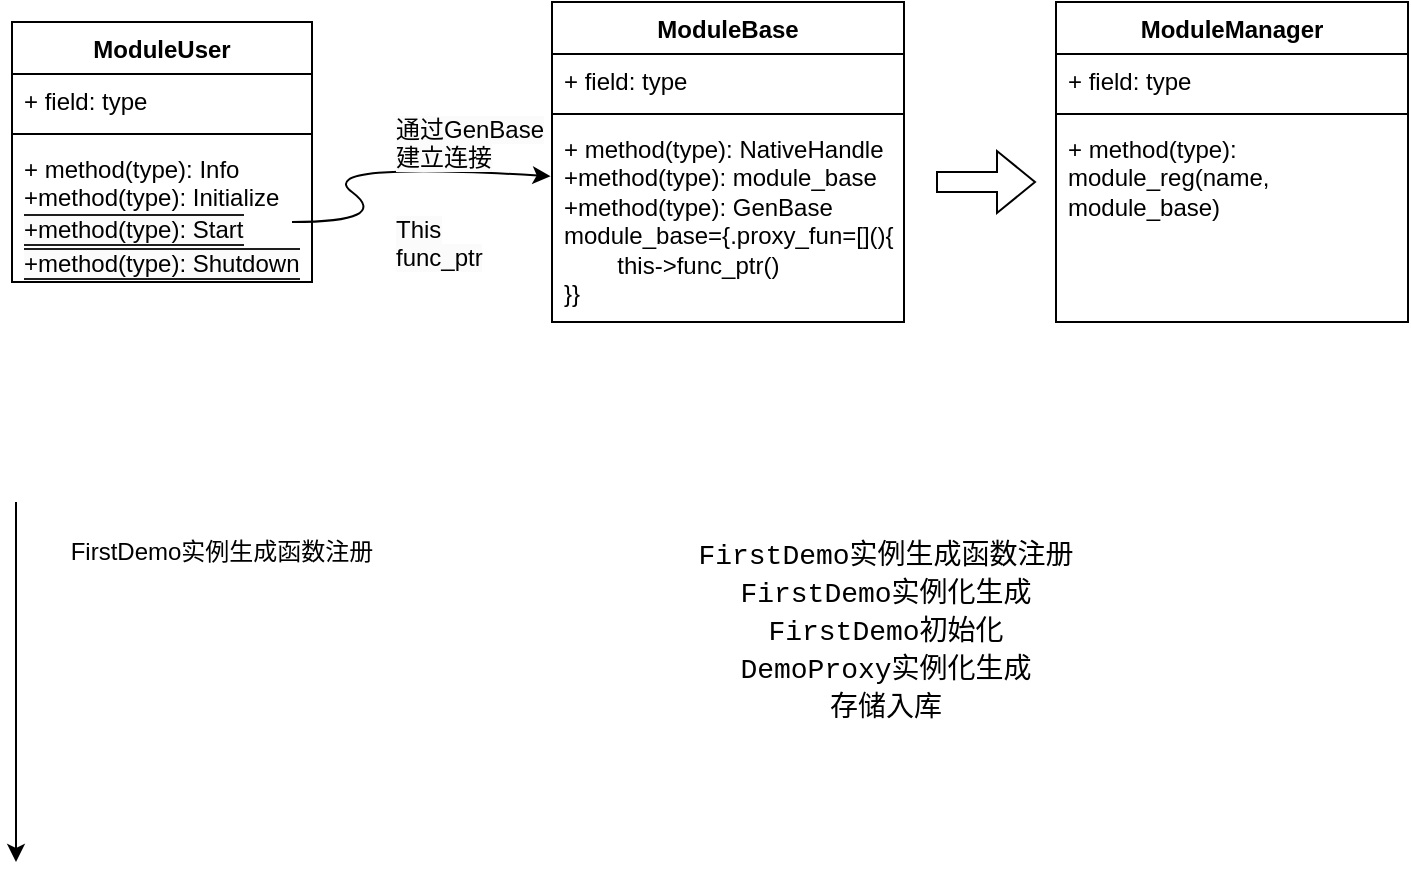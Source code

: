 <mxfile version="26.0.4" pages="4">
  <diagram name="第 1 页" id="VSTi608KFLKEBMekwP2m">
    <mxGraphModel dx="1607" dy="504" grid="1" gridSize="10" guides="1" tooltips="1" connect="1" arrows="1" fold="1" page="1" pageScale="1" pageWidth="827" pageHeight="1169" math="0" shadow="0">
      <root>
        <mxCell id="0" />
        <mxCell id="1" parent="0" />
        <mxCell id="kPxSVfT08nMhTzmLxQ3_-5" value="ModuleUser" style="swimlane;fontStyle=1;align=center;verticalAlign=top;childLayout=stackLayout;horizontal=1;startSize=26;horizontalStack=0;resizeParent=1;resizeParentMax=0;resizeLast=0;collapsible=1;marginBottom=0;whiteSpace=wrap;html=1;" vertex="1" parent="1">
          <mxGeometry x="-32" y="320" width="150" height="130" as="geometry">
            <mxRectangle x="320" y="220" width="100" height="30" as="alternateBounds" />
          </mxGeometry>
        </mxCell>
        <mxCell id="kPxSVfT08nMhTzmLxQ3_-6" value="+ field: type" style="text;strokeColor=none;fillColor=none;align=left;verticalAlign=top;spacingLeft=4;spacingRight=4;overflow=hidden;rotatable=0;points=[[0,0.5],[1,0.5]];portConstraint=eastwest;whiteSpace=wrap;html=1;" vertex="1" parent="kPxSVfT08nMhTzmLxQ3_-5">
          <mxGeometry y="26" width="150" height="26" as="geometry" />
        </mxCell>
        <mxCell id="kPxSVfT08nMhTzmLxQ3_-14" value="" style="curved=1;endArrow=classic;html=1;rounded=0;entryX=-0.004;entryY=0.271;entryDx=0;entryDy=0;entryPerimeter=0;" edge="1" parent="kPxSVfT08nMhTzmLxQ3_-5" target="kPxSVfT08nMhTzmLxQ3_-13">
          <mxGeometry width="50" height="50" relative="1" as="geometry">
            <mxPoint x="140" y="100" as="sourcePoint" />
            <mxPoint x="190" y="50" as="targetPoint" />
            <Array as="points">
              <mxPoint x="190" y="100" />
              <mxPoint x="150" y="70" />
            </Array>
          </mxGeometry>
        </mxCell>
        <mxCell id="kPxSVfT08nMhTzmLxQ3_-7" value="" style="line;strokeWidth=1;fillColor=none;align=left;verticalAlign=middle;spacingTop=-1;spacingLeft=3;spacingRight=3;rotatable=0;labelPosition=right;points=[];portConstraint=eastwest;strokeColor=inherit;" vertex="1" parent="kPxSVfT08nMhTzmLxQ3_-5">
          <mxGeometry y="52" width="150" height="8" as="geometry" />
        </mxCell>
        <mxCell id="kPxSVfT08nMhTzmLxQ3_-8" value="+ method(type): Info&lt;div&gt;+method(type): Initialize&lt;/div&gt;&lt;div&gt;&lt;span style=&quot;background-color: rgb(30, 30, 30); color: rgb(212, 212, 212); font-family: Consolas, &amp;quot;Courier New&amp;quot;, monospace; font-size: 14px; white-space: pre;&quot;&gt;&lt;span style=&quot;color: rgb(0, 0, 0); font-family: Helvetica; font-size: 12px; white-space: normal; background-color: rgb(251, 251, 251);&quot;&gt;+method(type): Start&lt;/span&gt;&lt;br&gt;&lt;/span&gt;&lt;/div&gt;&lt;div&gt;&lt;span style=&quot;background-color: rgb(30, 30, 30); color: rgb(212, 212, 212); font-family: Consolas, &amp;quot;Courier New&amp;quot;, monospace; font-size: 14px; white-space: pre;&quot;&gt;&lt;span style=&quot;background-color: rgb(30, 30, 30); color: rgb(212, 212, 212);&quot;&gt;&lt;span style=&quot;color: rgb(0, 0, 0); font-family: Helvetica; font-size: 12px; white-space: normal; background-color: rgb(251, 251, 251);&quot;&gt;+method(type): Shutdown&lt;/span&gt;&lt;br&gt;&lt;/span&gt;&lt;/span&gt;&lt;/div&gt;" style="text;strokeColor=none;fillColor=none;align=left;verticalAlign=top;spacingLeft=4;spacingRight=4;overflow=hidden;rotatable=0;points=[[0,0.5],[1,0.5]];portConstraint=eastwest;whiteSpace=wrap;html=1;" vertex="1" parent="kPxSVfT08nMhTzmLxQ3_-5">
          <mxGeometry y="60" width="150" height="70" as="geometry" />
        </mxCell>
        <mxCell id="kPxSVfT08nMhTzmLxQ3_-10" value="ModuleBase" style="swimlane;fontStyle=1;align=center;verticalAlign=top;childLayout=stackLayout;horizontal=1;startSize=26;horizontalStack=0;resizeParent=1;resizeParentMax=0;resizeLast=0;collapsible=1;marginBottom=0;whiteSpace=wrap;html=1;" vertex="1" parent="1">
          <mxGeometry x="238" y="310" width="176" height="160" as="geometry">
            <mxRectangle x="320" y="220" width="100" height="30" as="alternateBounds" />
          </mxGeometry>
        </mxCell>
        <mxCell id="kPxSVfT08nMhTzmLxQ3_-11" value="+ field: type" style="text;strokeColor=none;fillColor=none;align=left;verticalAlign=top;spacingLeft=4;spacingRight=4;overflow=hidden;rotatable=0;points=[[0,0.5],[1,0.5]];portConstraint=eastwest;whiteSpace=wrap;html=1;" vertex="1" parent="kPxSVfT08nMhTzmLxQ3_-10">
          <mxGeometry y="26" width="176" height="26" as="geometry" />
        </mxCell>
        <mxCell id="kPxSVfT08nMhTzmLxQ3_-12" value="" style="line;strokeWidth=1;fillColor=none;align=left;verticalAlign=middle;spacingTop=-1;spacingLeft=3;spacingRight=3;rotatable=0;labelPosition=right;points=[];portConstraint=eastwest;strokeColor=inherit;" vertex="1" parent="kPxSVfT08nMhTzmLxQ3_-10">
          <mxGeometry y="52" width="176" height="8" as="geometry" />
        </mxCell>
        <mxCell id="kPxSVfT08nMhTzmLxQ3_-13" value="+ method(type): NativeHandle&lt;div&gt;+method(type): module_base&lt;/div&gt;&lt;div&gt;+method(type): GenBase&lt;br&gt;&lt;/div&gt;&lt;div&gt;&lt;span style=&quot;background-color: transparent; color: light-dark(rgb(0, 0, 0), rgb(255, 255, 255));&quot;&gt;module_base={&lt;/span&gt;.proxy_fun=[]()&lt;span style=&quot;background-color: transparent; color: light-dark(rgb(0, 0, 0), rgb(255, 255, 255));&quot;&gt;{&lt;/span&gt;&lt;/div&gt;&lt;div&gt;&lt;span style=&quot;white-space: pre;&quot;&gt;&#x9;&lt;/span&gt;this-&amp;gt;func_ptr()&lt;br&gt;&lt;/div&gt;&lt;div&gt;}}&lt;/div&gt;" style="text;strokeColor=none;fillColor=none;align=left;verticalAlign=top;spacingLeft=4;spacingRight=4;overflow=hidden;rotatable=0;points=[[0,0.5],[1,0.5]];portConstraint=eastwest;whiteSpace=wrap;html=1;" vertex="1" parent="kPxSVfT08nMhTzmLxQ3_-10">
          <mxGeometry y="60" width="176" height="100" as="geometry" />
        </mxCell>
        <mxCell id="kPxSVfT08nMhTzmLxQ3_-15" value="&lt;span style=&quot;color: rgb(0, 0, 0); font-family: Helvetica; font-size: 12px; font-style: normal; font-variant-ligatures: normal; font-variant-caps: normal; font-weight: 400; letter-spacing: normal; orphans: 2; text-align: left; text-indent: 0px; text-transform: none; widows: 2; word-spacing: 0px; -webkit-text-stroke-width: 0px; white-space: normal; background-color: rgb(251, 251, 251); text-decoration-thickness: initial; text-decoration-style: initial; text-decoration-color: initial; float: none; display: inline !important;&quot;&gt;通过GenBase建立连接&lt;/span&gt;" style="text;whiteSpace=wrap;html=1;" vertex="1" parent="1">
          <mxGeometry x="158" y="360" width="80" height="40" as="geometry" />
        </mxCell>
        <mxCell id="kPxSVfT08nMhTzmLxQ3_-16" value="&lt;span style=&quot;color: rgb(0, 0, 0); font-family: Helvetica; font-size: 12px; font-style: normal; font-variant-ligatures: normal; font-variant-caps: normal; font-weight: 400; letter-spacing: normal; orphans: 2; text-align: left; text-indent: 0px; text-transform: none; widows: 2; word-spacing: 0px; -webkit-text-stroke-width: 0px; white-space: normal; background-color: rgb(251, 251, 251); text-decoration-thickness: initial; text-decoration-style: initial; text-decoration-color: initial; float: none; display: inline !important;&quot;&gt;This&lt;/span&gt;&lt;div&gt;&lt;span style=&quot;color: rgb(0, 0, 0); font-family: Helvetica; font-size: 12px; font-style: normal; font-variant-ligatures: normal; font-variant-caps: normal; font-weight: 400; letter-spacing: normal; orphans: 2; text-align: left; text-indent: 0px; text-transform: none; widows: 2; word-spacing: 0px; -webkit-text-stroke-width: 0px; white-space: normal; background-color: rgb(251, 251, 251); text-decoration-thickness: initial; text-decoration-style: initial; text-decoration-color: initial; float: none; display: inline !important;&quot;&gt;func_ptr&lt;br&gt;&lt;/span&gt;&lt;/div&gt;" style="text;whiteSpace=wrap;html=1;" vertex="1" parent="1">
          <mxGeometry x="158" y="410" width="80" height="40" as="geometry" />
        </mxCell>
        <mxCell id="kPxSVfT08nMhTzmLxQ3_-17" value="ModuleManager" style="swimlane;fontStyle=1;align=center;verticalAlign=top;childLayout=stackLayout;horizontal=1;startSize=26;horizontalStack=0;resizeParent=1;resizeParentMax=0;resizeLast=0;collapsible=1;marginBottom=0;whiteSpace=wrap;html=1;" vertex="1" parent="1">
          <mxGeometry x="490" y="310" width="176" height="160" as="geometry">
            <mxRectangle x="320" y="220" width="100" height="30" as="alternateBounds" />
          </mxGeometry>
        </mxCell>
        <mxCell id="kPxSVfT08nMhTzmLxQ3_-18" value="+ field: type" style="text;strokeColor=none;fillColor=none;align=left;verticalAlign=top;spacingLeft=4;spacingRight=4;overflow=hidden;rotatable=0;points=[[0,0.5],[1,0.5]];portConstraint=eastwest;whiteSpace=wrap;html=1;" vertex="1" parent="kPxSVfT08nMhTzmLxQ3_-17">
          <mxGeometry y="26" width="176" height="26" as="geometry" />
        </mxCell>
        <mxCell id="kPxSVfT08nMhTzmLxQ3_-19" value="" style="line;strokeWidth=1;fillColor=none;align=left;verticalAlign=middle;spacingTop=-1;spacingLeft=3;spacingRight=3;rotatable=0;labelPosition=right;points=[];portConstraint=eastwest;strokeColor=inherit;" vertex="1" parent="kPxSVfT08nMhTzmLxQ3_-17">
          <mxGeometry y="52" width="176" height="8" as="geometry" />
        </mxCell>
        <mxCell id="kPxSVfT08nMhTzmLxQ3_-20" value="+ method(type): module_reg(name, module_base)" style="text;strokeColor=none;fillColor=none;align=left;verticalAlign=top;spacingLeft=4;spacingRight=4;overflow=hidden;rotatable=0;points=[[0,0.5],[1,0.5]];portConstraint=eastwest;whiteSpace=wrap;html=1;" vertex="1" parent="kPxSVfT08nMhTzmLxQ3_-17">
          <mxGeometry y="60" width="176" height="100" as="geometry" />
        </mxCell>
        <mxCell id="kPxSVfT08nMhTzmLxQ3_-21" value="" style="shape=flexArrow;endArrow=classic;html=1;rounded=0;" edge="1" parent="1">
          <mxGeometry width="50" height="50" relative="1" as="geometry">
            <mxPoint x="430" y="400" as="sourcePoint" />
            <mxPoint x="480" y="400" as="targetPoint" />
          </mxGeometry>
        </mxCell>
        <mxCell id="kPxSVfT08nMhTzmLxQ3_-22" value="" style="endArrow=classic;html=1;rounded=0;" edge="1" parent="1">
          <mxGeometry width="50" height="50" relative="1" as="geometry">
            <mxPoint x="-30" y="560" as="sourcePoint" />
            <mxPoint x="-30" y="740" as="targetPoint" />
          </mxGeometry>
        </mxCell>
        <mxCell id="kPxSVfT08nMhTzmLxQ3_-25" value="FirstDemo实例生成函数注册" style="text;html=1;align=center;verticalAlign=middle;whiteSpace=wrap;rounded=0;" vertex="1" parent="1">
          <mxGeometry x="-12" y="570" width="170" height="30" as="geometry" />
        </mxCell>
        <mxCell id="kPxSVfT08nMhTzmLxQ3_-26" value="&lt;div style=&quot;font-family: Consolas, &amp;quot;Courier New&amp;quot;, monospace; font-size: 14px; line-height: 19px; white-space: pre;&quot;&gt;&lt;div style=&quot;&quot;&gt;&lt;span&gt;FirstDemo实例生成函数注册&lt;/span&gt;&lt;/div&gt;&lt;div style=&quot;&quot;&gt;&lt;span&gt;FirstDemo实例化生成&lt;/span&gt;&lt;/div&gt;&lt;div style=&quot;&quot;&gt;&lt;span&gt;FirstDemo初始化&lt;/span&gt;&lt;/div&gt;&lt;div style=&quot;&quot;&gt;&lt;span&gt;DemoProxy实例化生成&lt;/span&gt;&lt;/div&gt;&lt;div style=&quot;&quot;&gt;&lt;span&gt;存储入库&lt;/span&gt;&lt;/div&gt;&lt;/div&gt;" style="text;html=1;align=center;verticalAlign=middle;whiteSpace=wrap;rounded=0;opacity=0;fontColor=default;" vertex="1" parent="1">
          <mxGeometry x="320" y="540" width="170" height="170" as="geometry" />
        </mxCell>
      </root>
    </mxGraphModel>
  </diagram>
  <diagram id="-MsQ6N11iNX7wWlk4sUh" name="服务管理-逻辑视图">
    <mxGraphModel dx="780" dy="504" grid="1" gridSize="10" guides="1" tooltips="1" connect="1" arrows="1" fold="1" page="1" pageScale="1" pageWidth="827" pageHeight="1169" math="0" shadow="0">
      <root>
        <mxCell id="0" />
        <mxCell id="1" parent="0" />
        <mxCell id="ykf91wH8J-U3qJY3LqKa-13" value="" style="rounded=0;whiteSpace=wrap;html=1;" vertex="1" parent="1">
          <mxGeometry x="100" y="190" width="460" height="280" as="geometry" />
        </mxCell>
        <mxCell id="ykf91wH8J-U3qJY3LqKa-14" value="" style="rounded=0;whiteSpace=wrap;html=1;" vertex="1" parent="1">
          <mxGeometry x="100" y="27" width="460" height="150" as="geometry" />
        </mxCell>
        <mxCell id="ykf91wH8J-U3qJY3LqKa-1" value="DemoBase" style="rounded=0;whiteSpace=wrap;html=1;" vertex="1" parent="1">
          <mxGeometry x="170" y="400" width="380" height="60" as="geometry" />
        </mxCell>
        <mxCell id="ykf91wH8J-U3qJY3LqKa-2" value="FirstDemo" style="rounded=0;whiteSpace=wrap;html=1;" vertex="1" parent="1">
          <mxGeometry x="170" y="330" width="120" height="60" as="geometry" />
        </mxCell>
        <mxCell id="ykf91wH8J-U3qJY3LqKa-3" value="DemoManager" style="rounded=0;whiteSpace=wrap;html=1;" vertex="1" parent="1">
          <mxGeometry x="300" y="260" width="250" height="60" as="geometry" />
        </mxCell>
        <mxCell id="ykf91wH8J-U3qJY3LqKa-4" value="DemoProxy" style="rounded=0;whiteSpace=wrap;html=1;" vertex="1" parent="1">
          <mxGeometry x="170" y="190" width="120" height="60" as="geometry" />
        </mxCell>
        <mxCell id="ykf91wH8J-U3qJY3LqKa-5" value="DemoManagerProxy" style="rounded=0;whiteSpace=wrap;html=1;" vertex="1" parent="1">
          <mxGeometry x="300" y="190" width="250" height="60" as="geometry" />
        </mxCell>
        <mxCell id="ykf91wH8J-U3qJY3LqKa-6" value="demo_base_t" style="rounded=0;whiteSpace=wrap;html=1;" vertex="1" parent="1">
          <mxGeometry x="170" y="107" width="120" height="60" as="geometry" />
        </mxCell>
        <mxCell id="ykf91wH8J-U3qJY3LqKa-7" value="DemoRef" style="rounded=0;whiteSpace=wrap;html=1;" vertex="1" parent="1">
          <mxGeometry x="170" y="37" width="380" height="60" as="geometry" />
        </mxCell>
        <mxCell id="ykf91wH8J-U3qJY3LqKa-8" value="xxxDemo" style="rounded=0;whiteSpace=wrap;html=1;" vertex="1" parent="1">
          <mxGeometry x="430" y="330" width="120" height="60" as="geometry" />
        </mxCell>
        <mxCell id="ykf91wH8J-U3qJY3LqKa-9" value="demo_manager_base_t" style="rounded=0;whiteSpace=wrap;html=1;" vertex="1" parent="1">
          <mxGeometry x="300" y="107" width="250" height="60" as="geometry" />
        </mxCell>
        <mxCell id="ykf91wH8J-U3qJY3LqKa-10" value="xxxDemo" style="rounded=0;whiteSpace=wrap;html=1;" vertex="1" parent="1">
          <mxGeometry x="300" y="330" width="120" height="60" as="geometry" />
        </mxCell>
        <mxCell id="ykf91wH8J-U3qJY3LqKa-11" value="" style="endArrow=none;dashed=1;html=1;rounded=0;" edge="1" parent="1">
          <mxGeometry width="50" height="50" relative="1" as="geometry">
            <mxPoint x="80" y="183" as="sourcePoint" />
            <mxPoint x="560.185" y="183" as="targetPoint" />
          </mxGeometry>
        </mxCell>
        <mxCell id="ykf91wH8J-U3qJY3LqKa-15" value="interface" style="text;html=1;align=center;verticalAlign=middle;whiteSpace=wrap;rounded=0;" vertex="1" parent="1">
          <mxGeometry x="110" y="87" width="60" height="30" as="geometry" />
        </mxCell>
        <mxCell id="ykf91wH8J-U3qJY3LqKa-16" value="impl" style="text;html=1;align=center;verticalAlign=middle;whiteSpace=wrap;rounded=0;" vertex="1" parent="1">
          <mxGeometry x="110" y="290" width="60" height="30" as="geometry" />
        </mxCell>
      </root>
    </mxGraphModel>
  </diagram>
  <diagram id="WC0XONOTPZS_5IwyJ3Rm" name="服务管理-运行视图">
    <mxGraphModel dx="2777" dy="2429" grid="1" gridSize="10" guides="1" tooltips="1" connect="1" arrows="1" fold="1" page="1" pageScale="1" pageWidth="827" pageHeight="1169" math="0" shadow="0">
      <root>
        <mxCell id="0" />
        <mxCell id="1" parent="0" />
        <mxCell id="3BROu0-sg-WASQtbYoOd-1" value="DemoManager" style="shape=umlLifeline;perimeter=lifelinePerimeter;whiteSpace=wrap;container=1;dropTarget=0;collapsible=0;recursiveResize=0;outlineConnect=0;portConstraint=eastwest;newEdgeStyle={&quot;edgeStyle&quot;:&quot;elbowEdgeStyle&quot;,&quot;elbow&quot;:&quot;vertical&quot;,&quot;curved&quot;:0,&quot;rounded&quot;:0};size=65;" vertex="1" parent="1">
          <mxGeometry x="20" y="-31" width="150" height="613" as="geometry" />
        </mxCell>
        <mxCell id="3BROu0-sg-WASQtbYoOd-2" value="FirstDemo:DemoBase" style="shape=umlLifeline;perimeter=lifelinePerimeter;whiteSpace=wrap;container=1;dropTarget=0;collapsible=0;recursiveResize=0;outlineConnect=0;portConstraint=eastwest;newEdgeStyle={&quot;edgeStyle&quot;:&quot;elbowEdgeStyle&quot;,&quot;elbow&quot;:&quot;vertical&quot;,&quot;curved&quot;:0,&quot;rounded&quot;:0};size=65;" vertex="1" parent="1">
          <mxGeometry x="291" y="-31" width="150" height="613" as="geometry" />
        </mxCell>
        <mxCell id="3BROu0-sg-WASQtbYoOd-3" value="DemoBase" style="shape=umlLifeline;perimeter=lifelinePerimeter;whiteSpace=wrap;container=1;dropTarget=0;collapsible=0;recursiveResize=0;outlineConnect=0;portConstraint=eastwest;newEdgeStyle={&quot;edgeStyle&quot;:&quot;elbowEdgeStyle&quot;,&quot;elbow&quot;:&quot;vertical&quot;,&quot;curved&quot;:0,&quot;rounded&quot;:0};size=65;" vertex="1" parent="1">
          <mxGeometry x="491" y="-31" width="150" height="613" as="geometry" />
        </mxCell>
        <mxCell id="3BROu0-sg-WASQtbYoOd-6" value="初始化FirstDemo" style="verticalAlign=bottom;edgeStyle=elbowEdgeStyle;elbow=vertical;curved=0;rounded=0;endArrow=block;" edge="1" parent="1" source="3BROu0-sg-WASQtbYoOd-1" target="3BROu0-sg-WASQtbYoOd-2">
          <mxGeometry relative="1" as="geometry">
            <Array as="points">
              <mxPoint x="239" y="277" />
            </Array>
          </mxGeometry>
        </mxCell>
        <mxCell id="3BROu0-sg-WASQtbYoOd-7" value="创建DemoProxy实例" style="verticalAlign=bottom;edgeStyle=elbowEdgeStyle;elbow=vertical;curved=0;rounded=0;endArrow=block;" edge="1" parent="1" source="3BROu0-sg-WASQtbYoOd-1" target="3BROu0-sg-WASQtbYoOd-17">
          <mxGeometry relative="1" as="geometry">
            <Array as="points">
              <mxPoint x="339" y="378" />
            </Array>
          </mxGeometry>
        </mxCell>
        <mxCell id="3BROu0-sg-WASQtbYoOd-9" value="初始化" style="fillColor=#ffff88;strokeColor=#9E916F;" vertex="1" parent="1">
          <mxGeometry x="20" y="70" width="150" height="33" as="geometry" />
        </mxCell>
        <mxCell id="3BROu0-sg-WASQtbYoOd-10" value="FirstDemo实例化生成" style="fillColor=#ffff88;strokeColor=#9E916F;" vertex="1" parent="1">
          <mxGeometry x="279.5" y="210" width="173" height="49" as="geometry" />
        </mxCell>
        <mxCell id="3BROu0-sg-WASQtbYoOd-11" value="FirstDemo初始化" style="fillColor=#ffff88;strokeColor=#9E916F;" vertex="1" parent="1">
          <mxGeometry x="291" y="297" width="150" height="49" as="geometry" />
        </mxCell>
        <mxCell id="3BROu0-sg-WASQtbYoOd-12" value="DemoBase实例化生成" style="fillColor=#ffff88;strokeColor=#9E916F;" vertex="1" parent="1">
          <mxGeometry x="470" y="240" width="182" height="49" as="geometry" />
        </mxCell>
        <mxCell id="3BROu0-sg-WASQtbYoOd-14" value="创建FirstDemo实例" style="verticalAlign=bottom;edgeStyle=elbowEdgeStyle;elbow=vertical;curved=0;rounded=0;endArrow=block;" edge="1" parent="1">
          <mxGeometry x="0.003" relative="1" as="geometry">
            <Array as="points">
              <mxPoint x="239" y="200" />
            </Array>
            <mxPoint x="95" y="200" as="sourcePoint" />
            <mxPoint x="366" y="200" as="targetPoint" />
            <mxPoint as="offset" />
          </mxGeometry>
        </mxCell>
        <mxCell id="3BROu0-sg-WASQtbYoOd-16" value="注册FirstDemo实例生成函数" style="verticalAlign=bottom;edgeStyle=elbowEdgeStyle;elbow=vertical;curved=0;rounded=0;endArrow=classic;startArrow=none;startFill=0;endFill=1;" edge="1" parent="1">
          <mxGeometry x="0.004" relative="1" as="geometry">
            <Array as="points">
              <mxPoint x="239" y="118" />
            </Array>
            <mxPoint x="94.167" y="118" as="sourcePoint" />
            <mxPoint x="365.5" y="118" as="targetPoint" />
            <mxPoint as="offset" />
          </mxGeometry>
        </mxCell>
        <mxCell id="3BROu0-sg-WASQtbYoOd-17" value="DemoProxy" style="shape=umlLifeline;perimeter=lifelinePerimeter;whiteSpace=wrap;container=1;dropTarget=0;collapsible=0;recursiveResize=0;outlineConnect=0;portConstraint=eastwest;newEdgeStyle={&quot;edgeStyle&quot;:&quot;elbowEdgeStyle&quot;,&quot;elbow&quot;:&quot;vertical&quot;,&quot;curved&quot;:0,&quot;rounded&quot;:0};size=65;" vertex="1" parent="1">
          <mxGeometry x="686" y="-31" width="150" height="613" as="geometry" />
        </mxCell>
        <mxCell id="3BROu0-sg-WASQtbYoOd-18" value="DemoProxy实例化生成" style="fillColor=#ffff88;strokeColor=#9E916F;" vertex="1" parent="1">
          <mxGeometry x="670" y="398" width="182" height="49" as="geometry" />
        </mxCell>
        <mxCell id="3BROu0-sg-WASQtbYoOd-20" value="创建DemoBase实例" style="verticalAlign=bottom;edgeStyle=elbowEdgeStyle;elbow=vertical;curved=0;rounded=0;endArrow=block;exitX=1.006;exitY=0.199;exitDx=0;exitDy=0;exitPerimeter=0;" edge="1" parent="1" source="3BROu0-sg-WASQtbYoOd-10">
          <mxGeometry x="0.003" relative="1" as="geometry">
            <Array as="points" />
            <mxPoint x="450" y="220" as="sourcePoint" />
            <mxPoint x="562" y="220" as="targetPoint" />
            <mxPoint as="offset" />
          </mxGeometry>
        </mxCell>
        <mxCell id="DNxrzylJLehJVt_wCAE7-2" value="" style="verticalAlign=bottom;edgeStyle=elbowEdgeStyle;elbow=vertical;curved=0;rounded=0;endArrow=classic;startArrow=none;startFill=0;endFill=1;" edge="1" parent="1" target="DNxrzylJLehJVt_wCAE7-1">
          <mxGeometry x="0.004" relative="1" as="geometry">
            <Array as="points" />
            <mxPoint x="94.5" y="170" as="sourcePoint" />
            <mxPoint x="365.5" y="170" as="targetPoint" />
            <mxPoint as="offset" />
          </mxGeometry>
        </mxCell>
        <mxCell id="DNxrzylJLehJVt_wCAE7-1" value="更新demo_gen_func_map" style="fillColor=#ffff88;strokeColor=#9E916F;" vertex="1" parent="1">
          <mxGeometry y="129" width="202" height="49" as="geometry" />
        </mxCell>
        <mxCell id="9s3Ks94ePPxAEvtDdo5A-1" value="更新demo_proxy_map" style="fillColor=#ffff88;strokeColor=#9E916F;" vertex="1" parent="1">
          <mxGeometry x="6.5" y="440" width="177" height="49" as="geometry" />
        </mxCell>
        <mxCell id="9s3Ks94ePPxAEvtDdo5A-2" value="更新demo_manager_proxy_map" style="fillColor=#ffff88;strokeColor=#9E916F;" vertex="1" parent="1">
          <mxGeometry x="3.5" y="510" width="183" height="49" as="geometry" />
        </mxCell>
        <mxCell id="YUXu9Gm3YX3Xu-oetvga-1" value="APP" style="shape=umlLifeline;perimeter=lifelinePerimeter;whiteSpace=wrap;container=1;dropTarget=0;collapsible=0;recursiveResize=0;outlineConnect=0;portConstraint=eastwest;newEdgeStyle={&quot;edgeStyle&quot;:&quot;elbowEdgeStyle&quot;,&quot;elbow&quot;:&quot;vertical&quot;,&quot;curved&quot;:0,&quot;rounded&quot;:0};size=65;" vertex="1" parent="1">
          <mxGeometry x="-200" y="-31" width="150" height="613" as="geometry" />
        </mxCell>
        <mxCell id="YUXu9Gm3YX3Xu-oetvga-2" value="启动DemoMnanager" style="verticalAlign=bottom;edgeStyle=elbowEdgeStyle;elbow=vertical;curved=0;rounded=0;endArrow=classic;startArrow=none;startFill=0;endFill=1;" edge="1" parent="1">
          <mxGeometry x="0.004" relative="1" as="geometry">
            <Array as="points">
              <mxPoint x="14.83" y="60" />
            </Array>
            <mxPoint x="-125.241" y="60" as="sourcePoint" />
            <mxPoint x="94.5" y="60" as="targetPoint" />
            <mxPoint as="offset" />
          </mxGeometry>
        </mxCell>
      </root>
    </mxGraphModel>
  </diagram>
  <diagram id="ALeMysk5ZyXb8y8FSzN0" name="模块管理-运行视图">
    <mxGraphModel dx="1300" dy="840" grid="1" gridSize="10" guides="1" tooltips="1" connect="1" arrows="1" fold="1" page="1" pageScale="1" pageWidth="827" pageHeight="1169" math="0" shadow="0">
      <root>
        <mxCell id="0" />
        <mxCell id="1" parent="0" />
        <mxCell id="J2jfcOY7175mHG0XPgTb-1" value="APP" style="shape=umlLifeline;perimeter=lifelinePerimeter;whiteSpace=wrap;container=1;dropTarget=0;collapsible=0;recursiveResize=0;outlineConnect=0;portConstraint=eastwest;newEdgeStyle={&quot;edgeStyle&quot;:&quot;elbowEdgeStyle&quot;,&quot;elbow&quot;:&quot;vertical&quot;,&quot;curved&quot;:0,&quot;rounded&quot;:0};size=65;" vertex="1" parent="1">
          <mxGeometry x="20" y="20" width="150" height="1231" as="geometry" />
        </mxCell>
        <mxCell id="J2jfcOY7175mHG0XPgTb-2" value="ModuleManager" style="shape=umlLifeline;perimeter=lifelinePerimeter;whiteSpace=wrap;container=1;dropTarget=0;collapsible=0;recursiveResize=0;outlineConnect=0;portConstraint=eastwest;newEdgeStyle={&quot;edgeStyle&quot;:&quot;elbowEdgeStyle&quot;,&quot;elbow&quot;:&quot;vertical&quot;,&quot;curved&quot;:0,&quot;rounded&quot;:0};size=65;" vertex="1" parent="1">
          <mxGeometry x="257" y="20" width="150" height="1231" as="geometry" />
        </mxCell>
        <mxCell id="J2jfcOY7175mHG0XPgTb-3" value="Module" style="shape=umlLifeline;perimeter=lifelinePerimeter;whiteSpace=wrap;container=1;dropTarget=0;collapsible=0;recursiveResize=0;outlineConnect=0;portConstraint=eastwest;newEdgeStyle={&quot;edgeStyle&quot;:&quot;elbowEdgeStyle&quot;,&quot;elbow&quot;:&quot;vertical&quot;,&quot;curved&quot;:0,&quot;rounded&quot;:0};size=65;" vertex="1" parent="1">
          <mxGeometry x="457" y="20" width="150" height="1231" as="geometry" />
        </mxCell>
        <mxCell id="J2jfcOY7175mHG0XPgTb-4" value="DemoManagerProxy" style="shape=umlLifeline;perimeter=lifelinePerimeter;whiteSpace=wrap;container=1;dropTarget=0;collapsible=0;recursiveResize=0;outlineConnect=0;portConstraint=eastwest;newEdgeStyle={&quot;edgeStyle&quot;:&quot;elbowEdgeStyle&quot;,&quot;elbow&quot;:&quot;vertical&quot;,&quot;curved&quot;:0,&quot;rounded&quot;:0};size=65;" vertex="1" parent="1">
          <mxGeometry x="657" y="20" width="150" height="1231" as="geometry" />
        </mxCell>
        <mxCell id="J2jfcOY7175mHG0XPgTb-6" value="alt" style="shape=umlFrame;dashed=1;pointerEvents=0;dropTarget=0;strokeColor=#B3B3B3;height=20;width=30" vertex="1" parent="1">
          <mxGeometry x="321" y="630" width="496" height="245" as="geometry" />
        </mxCell>
        <mxCell id="J2jfcOY7175mHG0XPgTb-7" value="[首次创建]" style="text;strokeColor=none;fillColor=none;align=center;verticalAlign=middle;whiteSpace=wrap;" vertex="1" parent="J2jfcOY7175mHG0XPgTb-6">
          <mxGeometry x="30" width="466" height="20" as="geometry" />
        </mxCell>
        <mxCell id="J2jfcOY7175mHG0XPgTb-8" value="[已存在]" style="shape=line;dashed=1;whiteSpace=wrap;verticalAlign=top;labelPosition=center;verticalLabelPosition=middle;align=center;strokeColor=#B3B3B3;" vertex="1" parent="J2jfcOY7175mHG0XPgTb-6">
          <mxGeometry y="152" width="496" height="4" as="geometry" />
        </mxCell>
        <mxCell id="J2jfcOY7175mHG0XPgTb-9" value="初始化ModuleManager" style="verticalAlign=bottom;edgeStyle=elbowEdgeStyle;elbow=vertical;curved=0;rounded=0;endArrow=block;" edge="1" parent="1" source="J2jfcOY7175mHG0XPgTb-1" target="J2jfcOY7175mHG0XPgTb-2">
          <mxGeometry relative="1" as="geometry">
            <Array as="points">
              <mxPoint x="222" y="176" />
            </Array>
          </mxGeometry>
        </mxCell>
        <mxCell id="J2jfcOY7175mHG0XPgTb-11" value="注册用户Module" style="verticalAlign=bottom;edgeStyle=elbowEdgeStyle;elbow=vertical;curved=0;rounded=0;endArrow=block;" edge="1" parent="1" source="J2jfcOY7175mHG0XPgTb-2" target="J2jfcOY7175mHG0XPgTb-3">
          <mxGeometry relative="1" as="geometry">
            <Array as="points">
              <mxPoint x="441" y="359" />
            </Array>
          </mxGeometry>
        </mxCell>
        <mxCell id="J2jfcOY7175mHG0XPgTb-12" value="加载Module配置" style="verticalAlign=bottom;edgeStyle=elbowEdgeStyle;elbow=vertical;curved=0;rounded=0;endArrow=block;" edge="1" parent="1" source="J2jfcOY7175mHG0XPgTb-2" target="J2jfcOY7175mHG0XPgTb-3">
          <mxGeometry relative="1" as="geometry">
            <Array as="points">
              <mxPoint x="441" y="460" />
            </Array>
          </mxGeometry>
        </mxCell>
        <mxCell id="J2jfcOY7175mHG0XPgTb-13" value="创建Module实例" style="verticalAlign=bottom;edgeStyle=elbowEdgeStyle;elbow=vertical;curved=0;rounded=0;endArrow=block;" edge="1" parent="1" source="J2jfcOY7175mHG0XPgTb-2" target="J2jfcOY7175mHG0XPgTb-3">
          <mxGeometry relative="1" as="geometry">
            <Array as="points">
              <mxPoint x="441" y="561" />
            </Array>
          </mxGeometry>
        </mxCell>
        <mxCell id="J2jfcOY7175mHG0XPgTb-14" value="创建ModuleProxy" style="verticalAlign=bottom;edgeStyle=elbowEdgeStyle;elbow=vertical;curved=0;rounded=0;endArrow=block;" edge="1" parent="1" source="J2jfcOY7175mHG0XPgTb-2" target="J2jfcOY7175mHG0XPgTb-4">
          <mxGeometry relative="1" as="geometry">
            <Array as="points">
              <mxPoint x="541" y="708" />
            </Array>
          </mxGeometry>
        </mxCell>
        <mxCell id="J2jfcOY7175mHG0XPgTb-15" value="获取已有ModuleProxy" style="verticalAlign=bottom;edgeStyle=elbowEdgeStyle;elbow=vertical;curved=0;rounded=0;endArrow=block;" edge="1" parent="1" source="J2jfcOY7175mHG0XPgTb-2" target="J2jfcOY7175mHG0XPgTb-4">
          <mxGeometry relative="1" as="geometry">
            <Array as="points">
              <mxPoint x="541" y="855" />
            </Array>
          </mxGeometry>
        </mxCell>
        <mxCell id="J2jfcOY7175mHG0XPgTb-17" value="更新Module注册表" style="curved=1;dashed=1;dashPattern=2 3;endArrow=block;rounded=0;" edge="1" parent="1" source="J2jfcOY7175mHG0XPgTb-2" target="J2jfcOY7175mHG0XPgTb-2">
          <mxGeometry relative="1" as="geometry">
            <Array as="points">
              <mxPoint x="383" y="1018" />
              <mxPoint x="383" y="1048" />
            </Array>
          </mxGeometry>
        </mxCell>
        <mxCell id="J2jfcOY7175mHG0XPgTb-18" value="系统启动" style="fillColor=#ffff88;strokeColor=#9E916F;" vertex="1" parent="1">
          <mxGeometry x="20" y="95" width="150" height="49" as="geometry" />
        </mxCell>
        <mxCell id="J2jfcOY7175mHG0XPgTb-19" value="启动流程" style="fillColor=#ffff88;strokeColor=#9E916F;" vertex="1" parent="1">
          <mxGeometry x="257" y="196" width="150" height="49" as="geometry" />
        </mxCell>
        <mxCell id="J2jfcOY7175mHG0XPgTb-20" value="Module注册完成" style="fillColor=#ffff88;strokeColor=#9E916F;" vertex="1" parent="1">
          <mxGeometry x="457" y="379" width="150" height="49" as="geometry" />
        </mxCell>
        <mxCell id="J2jfcOY7175mHG0XPgTb-21" value="配置加载完成" style="fillColor=#ffff88;strokeColor=#9E916F;" vertex="1" parent="1">
          <mxGeometry x="457" y="480" width="150" height="49" as="geometry" />
        </mxCell>
        <mxCell id="J2jfcOY7175mHG0XPgTb-22" value="实例化生成" style="fillColor=#ffff88;strokeColor=#9E916F;" vertex="1" parent="1">
          <mxGeometry x="457" y="581" width="150" height="49" as="geometry" />
        </mxCell>
        <mxCell id="J2jfcOY7175mHG0XPgTb-23" value="Manager Proxy实例化" style="fillColor=#ffff88;strokeColor=#9E916F;" vertex="1" parent="1">
          <mxGeometry x="657" y="728" width="150" height="49" as="geometry" />
        </mxCell>
        <mxCell id="J2jfcOY7175mHG0XPgTb-24" value="ModuleWithProxy初始化" style="fillColor=#ffff88;strokeColor=#9E916F;" vertex="1" parent="1">
          <mxGeometry x="234.5" y="930" width="195" height="49" as="geometry" />
        </mxCell>
        <mxCell id="J2jfcOY7175mHG0XPgTb-25" value="数据持久化完成" style="fillColor=#ffff88;strokeColor=#9E916F;" vertex="1" parent="1">
          <mxGeometry x="257" y="1068" width="150" height="49" as="geometry" />
        </mxCell>
        <mxCell id="J2jfcOY7175mHG0XPgTb-26" value="系统就绪" style="fillColor=#ffff88;strokeColor=#9E916F;" vertex="1" parent="1">
          <mxGeometry x="20" y="1117" width="150" height="49" as="geometry" />
        </mxCell>
        <mxCell id="ckf_6GZrK3yqK8e15KpF-2" value="绑定Module与Proxy" style="curved=1;dashed=1;dashPattern=2 3;endArrow=block;rounded=0;" edge="1" parent="1">
          <mxGeometry x="0.003" relative="1" as="geometry">
            <Array as="points">
              <mxPoint x="381" y="890" />
              <mxPoint x="381" y="920" />
            </Array>
            <mxPoint x="330" y="890" as="sourcePoint" />
            <mxPoint x="330" y="920" as="targetPoint" />
            <mxPoint as="offset" />
          </mxGeometry>
        </mxCell>
      </root>
    </mxGraphModel>
  </diagram>
</mxfile>
